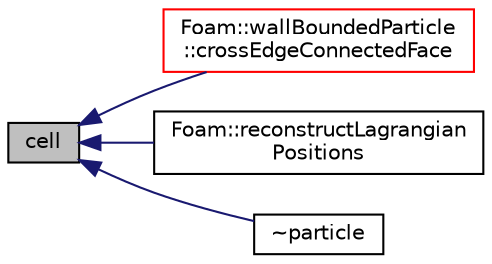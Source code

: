 digraph "cell"
{
  bgcolor="transparent";
  edge [fontname="Helvetica",fontsize="10",labelfontname="Helvetica",labelfontsize="10"];
  node [fontname="Helvetica",fontsize="10",shape=record];
  rankdir="LR";
  Node3418 [label="cell",height=0.2,width=0.4,color="black", fillcolor="grey75", style="filled", fontcolor="black"];
  Node3418 -> Node3419 [dir="back",color="midnightblue",fontsize="10",style="solid",fontname="Helvetica"];
  Node3419 [label="Foam::wallBoundedParticle\l::crossEdgeConnectedFace",height=0.2,width=0.4,color="red",URL="$a24305.html#ae3ca85ef7356d8ad9e37b4e50cb786ce",tooltip="Check if inside current tet. "];
  Node3418 -> Node3425 [dir="back",color="midnightblue",fontsize="10",style="solid",fontname="Helvetica"];
  Node3425 [label="Foam::reconstructLagrangian\lPositions",height=0.2,width=0.4,color="black",URL="$a21851.html#aa79886edb1803e50f180d00fa4e477a4"];
  Node3418 -> Node3426 [dir="back",color="midnightblue",fontsize="10",style="solid",fontname="Helvetica"];
  Node3426 [label="~particle",height=0.2,width=0.4,color="black",URL="$a24721.html#a21cc76910d09c0550f6ce9f2ed3b2f52",tooltip="Destructor. "];
}
